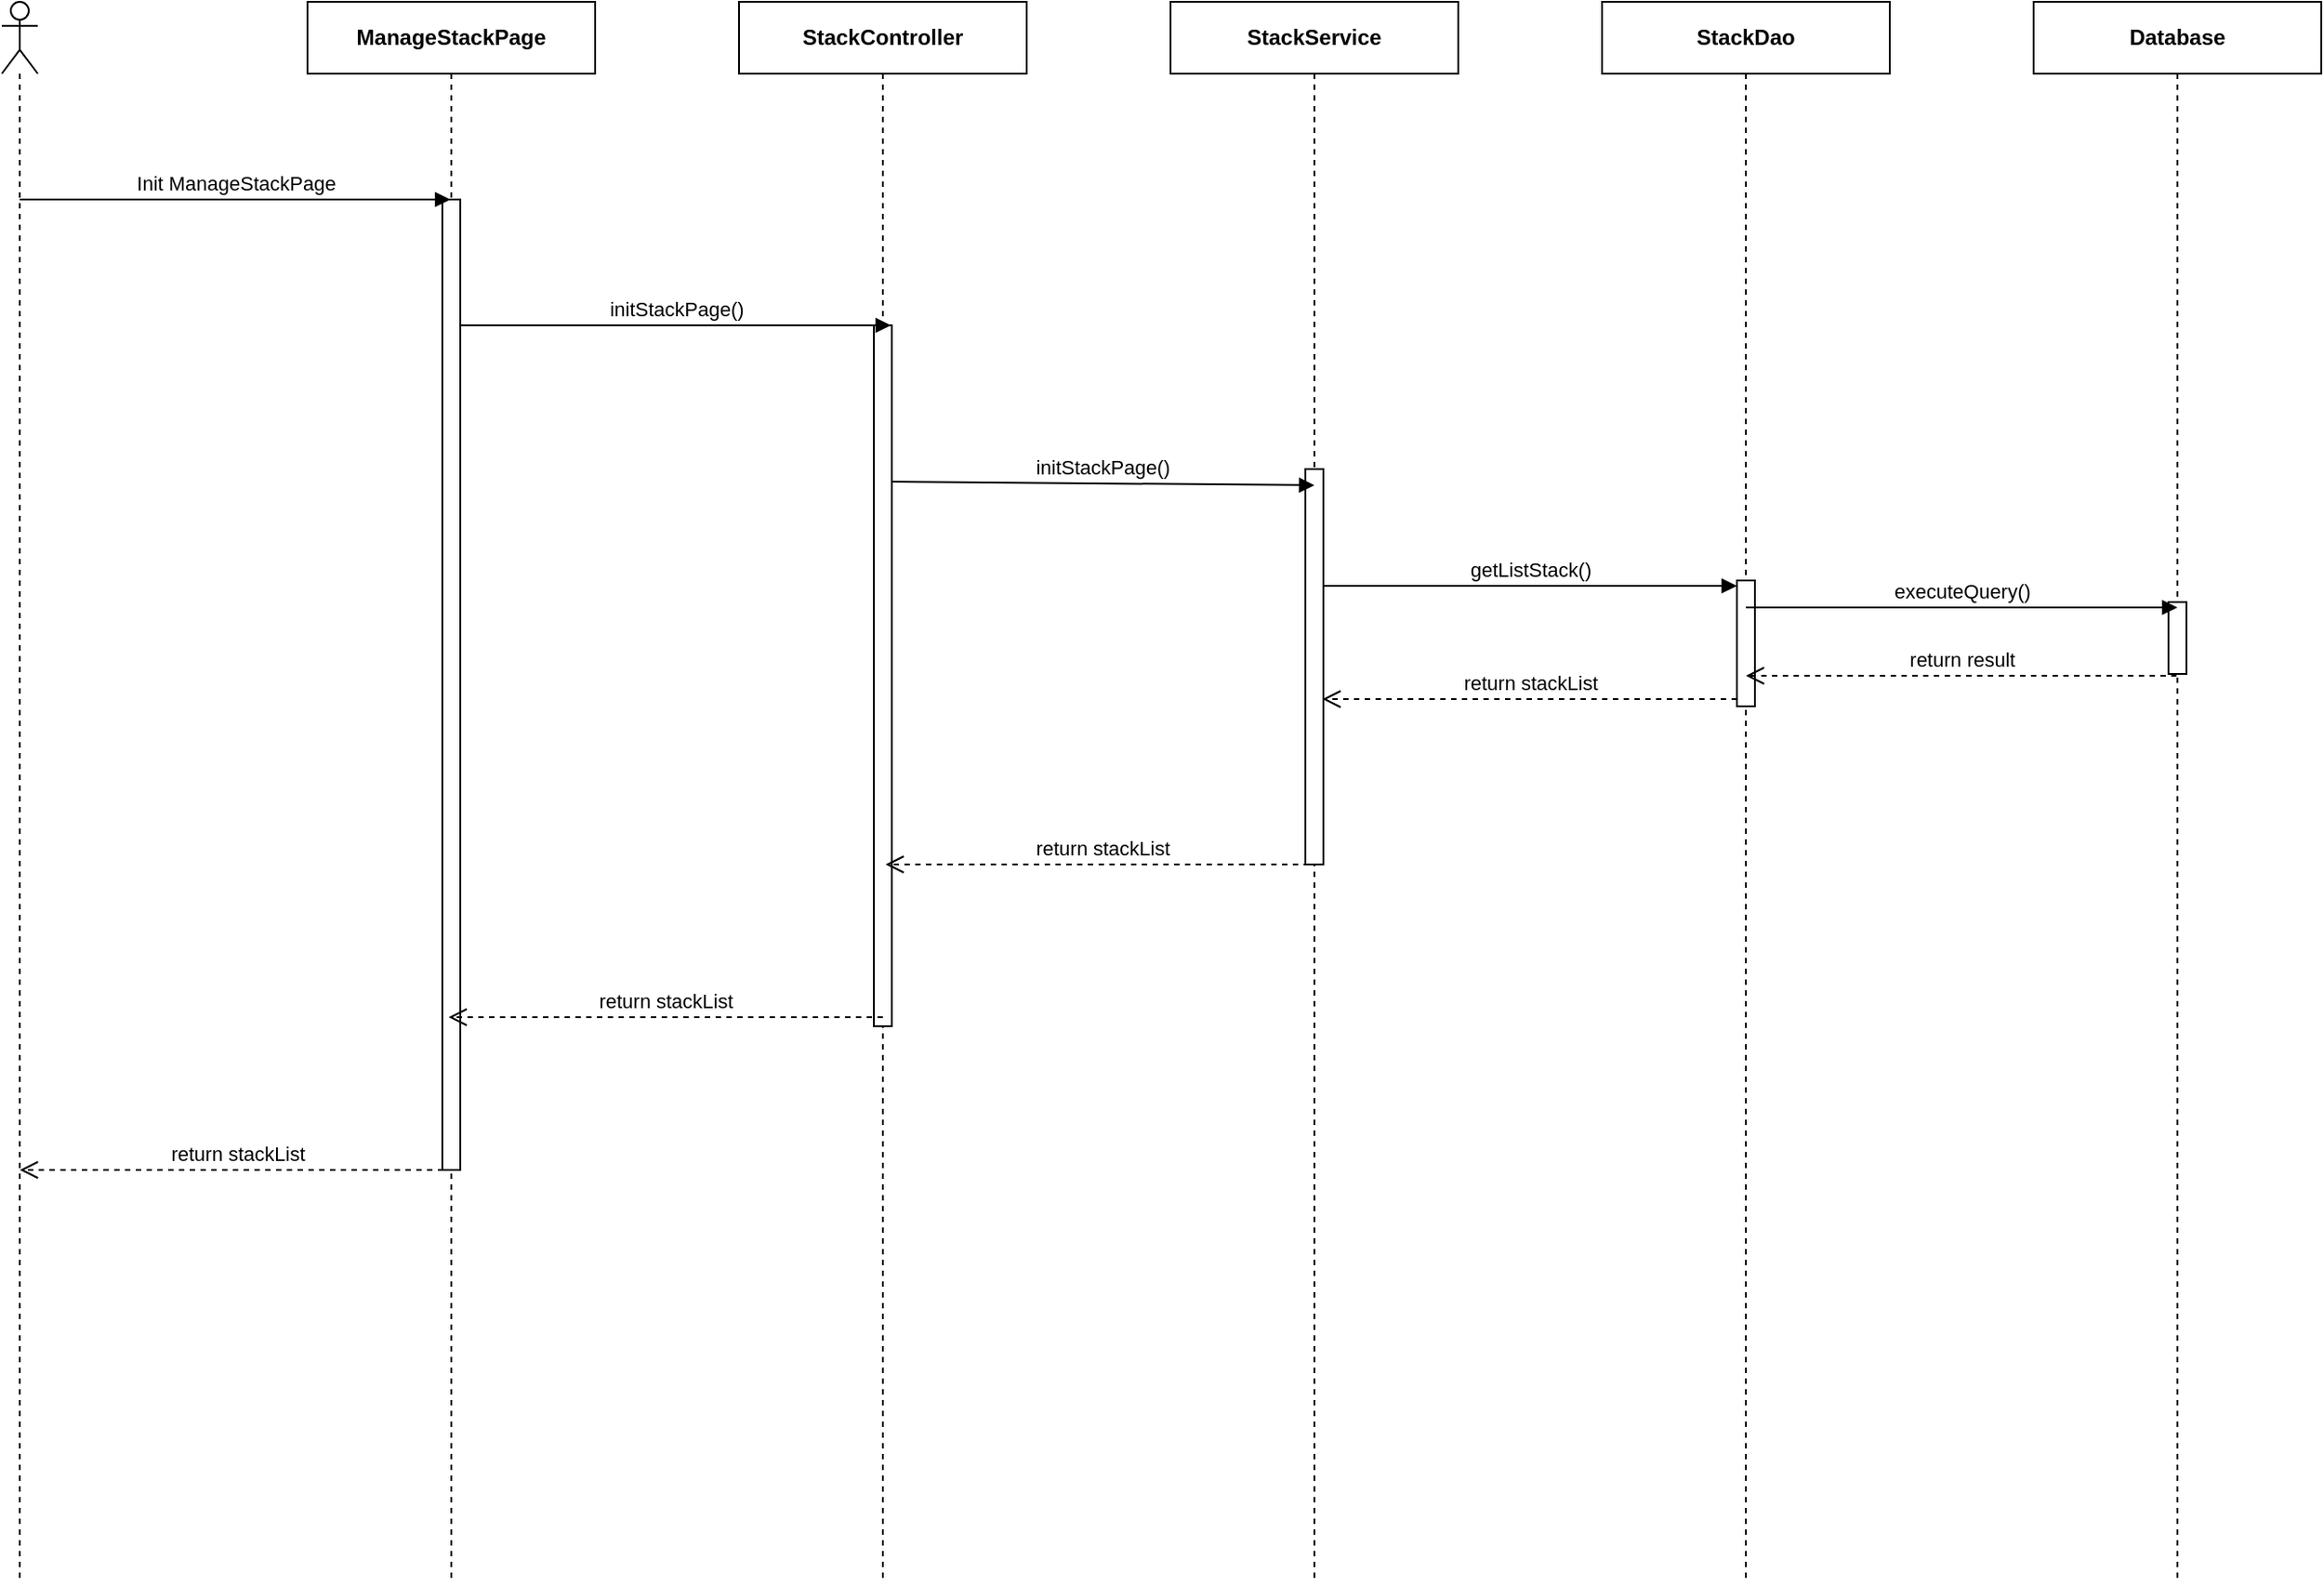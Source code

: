 <mxfile version="14.4.3" type="device" pages="4"><diagram id="47thU3d5QJmOqd_tB6kh" name="Ev01"><mxGraphModel dx="1346" dy="748" grid="1" gridSize="10" guides="1" tooltips="1" connect="1" arrows="1" fold="1" page="1" pageScale="1" pageWidth="850" pageHeight="1100" math="0" shadow="0"><root><mxCell id="0"/><mxCell id="1" parent="0"/><mxCell id="bU_F-6_OyCtbjzTkW9dC-1" value="" style="shape=umlLifeline;participant=umlActor;perimeter=lifelinePerimeter;whiteSpace=wrap;html=1;container=1;collapsible=0;recursiveResize=0;verticalAlign=top;spacingTop=36;outlineConnect=0;" parent="1" vertex="1"><mxGeometry x="310" y="80" width="20" height="880" as="geometry"/></mxCell><mxCell id="bU_F-6_OyCtbjzTkW9dC-2" value="&lt;b&gt;ManageStackPage&lt;/b&gt;" style="shape=umlLifeline;perimeter=lifelinePerimeter;whiteSpace=wrap;html=1;container=1;collapsible=0;recursiveResize=0;outlineConnect=0;" parent="1" vertex="1"><mxGeometry x="480" y="80" width="160" height="880" as="geometry"/></mxCell><mxCell id="bU_F-6_OyCtbjzTkW9dC-3" value="" style="html=1;points=[];perimeter=orthogonalPerimeter;" parent="bU_F-6_OyCtbjzTkW9dC-2" vertex="1"><mxGeometry x="75" y="110" width="10" height="540" as="geometry"/></mxCell><mxCell id="bU_F-6_OyCtbjzTkW9dC-4" value="&lt;b&gt;StackDao&lt;/b&gt;" style="shape=umlLifeline;perimeter=lifelinePerimeter;whiteSpace=wrap;html=1;container=1;collapsible=0;recursiveResize=0;outlineConnect=0;" parent="1" vertex="1"><mxGeometry x="1200" y="80" width="160" height="880" as="geometry"/></mxCell><mxCell id="bU_F-6_OyCtbjzTkW9dC-5" value="" style="html=1;points=[];perimeter=orthogonalPerimeter;" parent="bU_F-6_OyCtbjzTkW9dC-4" vertex="1"><mxGeometry x="75" y="322" width="10" height="70" as="geometry"/></mxCell><mxCell id="bU_F-6_OyCtbjzTkW9dC-6" value="getListStack()" style="html=1;verticalAlign=bottom;endArrow=block;entryX=0;entryY=0;" parent="bU_F-6_OyCtbjzTkW9dC-4" edge="1"><mxGeometry relative="1" as="geometry"><mxPoint x="-155.5" y="325" as="sourcePoint"/><mxPoint x="75" y="325" as="targetPoint"/></mxGeometry></mxCell><mxCell id="bU_F-6_OyCtbjzTkW9dC-7" value="return stackList" style="html=1;verticalAlign=bottom;endArrow=open;dashed=1;endSize=8;exitX=0;exitY=0.95;" parent="bU_F-6_OyCtbjzTkW9dC-4" edge="1"><mxGeometry relative="1" as="geometry"><mxPoint x="-155.5" y="388.0" as="targetPoint"/><mxPoint x="75" y="388" as="sourcePoint"/></mxGeometry></mxCell><mxCell id="bU_F-6_OyCtbjzTkW9dC-8" value="&lt;b&gt;Stack&lt;/b&gt;&lt;b&gt;Service&lt;/b&gt;" style="shape=umlLifeline;perimeter=lifelinePerimeter;whiteSpace=wrap;html=1;container=1;collapsible=0;recursiveResize=0;outlineConnect=0;" parent="1" vertex="1"><mxGeometry x="960" y="80" width="160" height="880" as="geometry"/></mxCell><mxCell id="bU_F-6_OyCtbjzTkW9dC-9" value="" style="html=1;points=[];perimeter=orthogonalPerimeter;" parent="bU_F-6_OyCtbjzTkW9dC-8" vertex="1"><mxGeometry x="75" y="260" width="10" height="220" as="geometry"/></mxCell><mxCell id="bU_F-6_OyCtbjzTkW9dC-10" value="&lt;b&gt;StackController&lt;/b&gt;" style="shape=umlLifeline;perimeter=lifelinePerimeter;whiteSpace=wrap;html=1;container=1;collapsible=0;recursiveResize=0;outlineConnect=0;" parent="1" vertex="1"><mxGeometry x="720" y="80" width="160" height="880" as="geometry"/></mxCell><mxCell id="bU_F-6_OyCtbjzTkW9dC-11" value="" style="html=1;points=[];perimeter=orthogonalPerimeter;" parent="bU_F-6_OyCtbjzTkW9dC-10" vertex="1"><mxGeometry x="75" y="180" width="10" height="390" as="geometry"/></mxCell><mxCell id="bU_F-6_OyCtbjzTkW9dC-14" value="Init ManageStackPage" style="html=1;verticalAlign=bottom;endArrow=block;" parent="1" target="bU_F-6_OyCtbjzTkW9dC-2" edge="1"><mxGeometry width="80" relative="1" as="geometry"><mxPoint x="320" y="190" as="sourcePoint"/><mxPoint x="400" y="190" as="targetPoint"/></mxGeometry></mxCell><mxCell id="bU_F-6_OyCtbjzTkW9dC-15" value="initStackPage()" style="html=1;verticalAlign=bottom;endArrow=block;" parent="1" edge="1"><mxGeometry width="80" relative="1" as="geometry"><mxPoint x="565" y="260.0" as="sourcePoint"/><mxPoint x="804.5" y="260.0" as="targetPoint"/></mxGeometry></mxCell><mxCell id="bU_F-6_OyCtbjzTkW9dC-16" value="initStackPage()" style="html=1;verticalAlign=bottom;endArrow=block;" parent="1" edge="1"><mxGeometry relative="1" as="geometry"><mxPoint x="805" y="347.0" as="sourcePoint"/><mxPoint x="1040" y="349" as="targetPoint"/></mxGeometry></mxCell><mxCell id="bU_F-6_OyCtbjzTkW9dC-17" value="return stackList" style="html=1;verticalAlign=bottom;endArrow=open;dashed=1;endSize=8;" parent="1" edge="1"><mxGeometry relative="1" as="geometry"><mxPoint x="801.5" y="560" as="targetPoint"/><mxPoint x="1043" y="560" as="sourcePoint"/></mxGeometry></mxCell><mxCell id="9xRS85a6YRHVU1Yxb_vQ-1" value="&lt;b&gt;Database&lt;/b&gt;" style="shape=umlLifeline;perimeter=lifelinePerimeter;whiteSpace=wrap;html=1;container=1;collapsible=0;recursiveResize=0;outlineConnect=0;" parent="1" vertex="1"><mxGeometry x="1440" y="80" width="160" height="880" as="geometry"/></mxCell><mxCell id="9xRS85a6YRHVU1Yxb_vQ-2" value="" style="html=1;points=[];perimeter=orthogonalPerimeter;" parent="9xRS85a6YRHVU1Yxb_vQ-1" vertex="1"><mxGeometry x="75" y="334" width="10" height="40" as="geometry"/></mxCell><mxCell id="9xRS85a6YRHVU1Yxb_vQ-3" value="executeQuery()" style="html=1;verticalAlign=bottom;endArrow=block;" parent="1" edge="1"><mxGeometry relative="1" as="geometry"><mxPoint x="1280" y="417" as="sourcePoint"/><mxPoint x="1520" y="417" as="targetPoint"/></mxGeometry></mxCell><mxCell id="9xRS85a6YRHVU1Yxb_vQ-4" value="return result" style="html=1;verticalAlign=bottom;endArrow=open;dashed=1;endSize=8;" parent="1" edge="1"><mxGeometry relative="1" as="geometry"><mxPoint x="1280" y="455" as="targetPoint"/><mxPoint x="1519.5" y="455" as="sourcePoint"/></mxGeometry></mxCell><mxCell id="fKiRq7Ic3hCqvqU1qRh6-1" value="return stackList" style="html=1;verticalAlign=bottom;endArrow=open;dashed=1;endSize=8;" parent="1" edge="1"><mxGeometry relative="1" as="geometry"><mxPoint x="558.5" y="645" as="targetPoint"/><mxPoint x="800" y="645" as="sourcePoint"/></mxGeometry></mxCell><mxCell id="S7PvQohsrVuzb_ckfyF0-1" value="return stackList" style="html=1;verticalAlign=bottom;endArrow=open;dashed=1;endSize=8;" edge="1" parent="1"><mxGeometry relative="1" as="geometry"><mxPoint x="320" y="730" as="targetPoint"/><mxPoint x="561.5" y="730" as="sourcePoint"/></mxGeometry></mxCell></root></mxGraphModel></diagram><diagram id="zqOGU83j3x8lJa50RAJi" name="Ev02"><mxGraphModel dx="1346" dy="748" grid="1" gridSize="10" guides="1" tooltips="1" connect="1" arrows="1" fold="1" page="1" pageScale="1" pageWidth="850" pageHeight="1100" math="0" shadow="0"><root><mxCell id="xmpN4wH-PkI5GmKknaPG-0"/><mxCell id="xmpN4wH-PkI5GmKknaPG-1" parent="xmpN4wH-PkI5GmKknaPG-0"/><mxCell id="NCbhQoZ98jbUpbdaDv8F-1" value="" style="shape=umlLifeline;participant=umlActor;perimeter=lifelinePerimeter;whiteSpace=wrap;html=1;container=1;collapsible=0;recursiveResize=0;verticalAlign=top;spacingTop=36;outlineConnect=0;" parent="xmpN4wH-PkI5GmKknaPG-1" vertex="1"><mxGeometry x="310" y="80" width="20" height="1020" as="geometry"/></mxCell><mxCell id="NCbhQoZ98jbUpbdaDv8F-2" value="&lt;b&gt;ManagStackPage&lt;/b&gt;" style="shape=umlLifeline;perimeter=lifelinePerimeter;whiteSpace=wrap;html=1;container=1;collapsible=0;recursiveResize=0;outlineConnect=0;" parent="xmpN4wH-PkI5GmKknaPG-1" vertex="1"><mxGeometry x="480" y="80" width="160" height="1020" as="geometry"/></mxCell><mxCell id="NCbhQoZ98jbUpbdaDv8F-3" value="" style="html=1;points=[];perimeter=orthogonalPerimeter;" parent="NCbhQoZ98jbUpbdaDv8F-2" vertex="1"><mxGeometry x="75" y="110" width="10" height="590" as="geometry"/></mxCell><mxCell id="NCbhQoZ98jbUpbdaDv8F-4" value="&lt;b&gt;StackDao&lt;/b&gt;" style="shape=umlLifeline;perimeter=lifelinePerimeter;whiteSpace=wrap;html=1;container=1;collapsible=0;recursiveResize=0;outlineConnect=0;" parent="xmpN4wH-PkI5GmKknaPG-1" vertex="1"><mxGeometry x="1200" y="80" width="160" height="1020" as="geometry"/></mxCell><mxCell id="NCbhQoZ98jbUpbdaDv8F-5" value="" style="html=1;points=[];perimeter=orthogonalPerimeter;" parent="NCbhQoZ98jbUpbdaDv8F-4" vertex="1"><mxGeometry x="75" y="464" width="10" height="80" as="geometry"/></mxCell><mxCell id="NCbhQoZ98jbUpbdaDv8F-6" value="&lt;b&gt;Stack&lt;/b&gt;&lt;b&gt;Service&lt;/b&gt;" style="shape=umlLifeline;perimeter=lifelinePerimeter;whiteSpace=wrap;html=1;container=1;collapsible=0;recursiveResize=0;outlineConnect=0;" parent="xmpN4wH-PkI5GmKknaPG-1" vertex="1"><mxGeometry x="960" y="80" width="160" height="1020" as="geometry"/></mxCell><mxCell id="NCbhQoZ98jbUpbdaDv8F-7" value="" style="html=1;points=[];perimeter=orthogonalPerimeter;" parent="NCbhQoZ98jbUpbdaDv8F-6" vertex="1"><mxGeometry x="75" y="400" width="10" height="200" as="geometry"/></mxCell><mxCell id="NCbhQoZ98jbUpbdaDv8F-8" value="&lt;b&gt;StackController&lt;/b&gt;" style="shape=umlLifeline;perimeter=lifelinePerimeter;whiteSpace=wrap;html=1;container=1;collapsible=0;recursiveResize=0;outlineConnect=0;" parent="xmpN4wH-PkI5GmKknaPG-1" vertex="1"><mxGeometry x="720" y="80" width="160" height="1020" as="geometry"/></mxCell><mxCell id="NCbhQoZ98jbUpbdaDv8F-9" value="" style="html=1;points=[];perimeter=orthogonalPerimeter;" parent="NCbhQoZ98jbUpbdaDv8F-8" vertex="1"><mxGeometry x="75" y="310" width="10" height="340" as="geometry"/></mxCell><mxCell id="NCbhQoZ98jbUpbdaDv8F-12" value="Click Button Search" style="html=1;verticalAlign=bottom;endArrow=block;" parent="xmpN4wH-PkI5GmKknaPG-1" target="NCbhQoZ98jbUpbdaDv8F-2" edge="1"><mxGeometry width="80" relative="1" as="geometry"><mxPoint x="320" y="190" as="sourcePoint"/><mxPoint x="400" y="190" as="targetPoint"/></mxGeometry></mxCell><mxCell id="NCbhQoZ98jbUpbdaDv8F-13" value="search&lt;span style=&quot;text-align: left&quot;&gt;Stack&lt;/span&gt;(param)" style="html=1;verticalAlign=bottom;endArrow=block;" parent="xmpN4wH-PkI5GmKknaPG-1" edge="1"><mxGeometry width="80" relative="1" as="geometry"><mxPoint x="565" y="390.0" as="sourcePoint"/><mxPoint x="804.5" y="390.0" as="targetPoint"/></mxGeometry></mxCell><mxCell id="NCbhQoZ98jbUpbdaDv8F-14" value="search&lt;span style=&quot;text-align: left&quot;&gt;Stack&lt;/span&gt;(param)" style="html=1;verticalAlign=bottom;endArrow=block;" parent="xmpN4wH-PkI5GmKknaPG-1" edge="1"><mxGeometry x="0.148" y="8" relative="1" as="geometry"><mxPoint x="805" y="477.0" as="sourcePoint"/><mxPoint x="1040" y="479" as="targetPoint"/><mxPoint as="offset"/></mxGeometry></mxCell><mxCell id="NCbhQoZ98jbUpbdaDv8F-18" value="search&lt;span style=&quot;text-align: left&quot;&gt;Stack&lt;/span&gt;(param)" style="html=1;verticalAlign=bottom;endArrow=block;entryX=0;entryY=0;" parent="xmpN4wH-PkI5GmKknaPG-1" target="NCbhQoZ98jbUpbdaDv8F-5" edge="1"><mxGeometry relative="1" as="geometry"><mxPoint x="1044.5" y="544" as="sourcePoint"/></mxGeometry></mxCell><mxCell id="NCbhQoZ98jbUpbdaDv8F-19" value="return stackList" style="html=1;verticalAlign=bottom;endArrow=open;dashed=1;endSize=8;exitX=0;exitY=0.95;" parent="xmpN4wH-PkI5GmKknaPG-1" source="NCbhQoZ98jbUpbdaDv8F-5" edge="1"><mxGeometry relative="1" as="geometry"><mxPoint x="1044.5" y="620" as="targetPoint"/></mxGeometry></mxCell><mxCell id="NCbhQoZ98jbUpbdaDv8F-25" value="" style="html=1;points=[];perimeter=orthogonalPerimeter;" parent="xmpN4wH-PkI5GmKknaPG-1" vertex="1"><mxGeometry x="560" y="250" width="10" height="40" as="geometry"/></mxCell><mxCell id="NCbhQoZ98jbUpbdaDv8F-26" value="checkForm()" style="edgeStyle=orthogonalEdgeStyle;html=1;align=left;spacingLeft=2;endArrow=block;rounded=0;entryX=1;entryY=0;" parent="xmpN4wH-PkI5GmKknaPG-1" target="NCbhQoZ98jbUpbdaDv8F-25" edge="1"><mxGeometry relative="1" as="geometry"><mxPoint x="565" y="230" as="sourcePoint"/><Array as="points"><mxPoint x="590" y="230"/></Array></mxGeometry></mxCell><mxCell id="NCbhQoZ98jbUpbdaDv8F-27" value="return checkRes" style="text;html=1;align=center;verticalAlign=middle;resizable=0;points=[];autosize=1;" parent="xmpN4wH-PkI5GmKknaPG-1" vertex="1"><mxGeometry x="570" y="250" width="100" height="20" as="geometry"/></mxCell><mxCell id="KPZX6Za2UvGaYdVi10aT-0" value="&lt;b&gt;Database&lt;/b&gt;" style="shape=umlLifeline;perimeter=lifelinePerimeter;whiteSpace=wrap;html=1;container=1;collapsible=0;recursiveResize=0;outlineConnect=0;" parent="xmpN4wH-PkI5GmKknaPG-1" vertex="1"><mxGeometry x="1440" y="80" width="160" height="1200" as="geometry"/></mxCell><mxCell id="KPZX6Za2UvGaYdVi10aT-1" value="" style="html=1;points=[];perimeter=orthogonalPerimeter;" parent="KPZX6Za2UvGaYdVi10aT-0" vertex="1"><mxGeometry x="75" y="482" width="10" height="40" as="geometry"/></mxCell><mxCell id="KPZX6Za2UvGaYdVi10aT-2" value="executeQuery()" style="html=1;verticalAlign=bottom;endArrow=block;" parent="xmpN4wH-PkI5GmKknaPG-1" edge="1"><mxGeometry relative="1" as="geometry"><mxPoint x="1280" y="565" as="sourcePoint"/><mxPoint x="1520" y="565" as="targetPoint"/></mxGeometry></mxCell><mxCell id="KPZX6Za2UvGaYdVi10aT-3" value="return result" style="html=1;verticalAlign=bottom;endArrow=open;dashed=1;endSize=8;" parent="xmpN4wH-PkI5GmKknaPG-1" edge="1"><mxGeometry relative="1" as="geometry"><mxPoint x="1280" y="602.0" as="targetPoint"/><mxPoint x="1514.5" y="602.0" as="sourcePoint"/></mxGeometry></mxCell><mxCell id="KPZX6Za2UvGaYdVi10aT-4" value="return stackList" style="html=1;verticalAlign=bottom;endArrow=open;dashed=1;endSize=8;" parent="xmpN4wH-PkI5GmKknaPG-1" edge="1"><mxGeometry relative="1" as="geometry"><mxPoint x="795" y="732.0" as="sourcePoint"/><mxPoint x="560" y="732.0" as="targetPoint"/></mxGeometry></mxCell><mxCell id="KPZX6Za2UvGaYdVi10aT-13" value="return stackList" style="html=1;verticalAlign=bottom;endArrow=open;dashed=1;endSize=8;" parent="xmpN4wH-PkI5GmKknaPG-1" edge="1"><mxGeometry relative="1" as="geometry"><mxPoint x="798.5" y="679" as="targetPoint"/><mxPoint x="1040" y="679.0" as="sourcePoint"/></mxGeometry></mxCell><mxCell id="iI26xpCleoVfVFTpvM1C-5" value="return stackList" style="html=1;verticalAlign=bottom;endArrow=open;dashed=1;endSize=8;" parent="xmpN4wH-PkI5GmKknaPG-1" edge="1"><mxGeometry relative="1" as="geometry"><mxPoint x="555" y="777.0" as="sourcePoint"/><mxPoint x="320" y="777.0" as="targetPoint"/></mxGeometry></mxCell></root></mxGraphModel></diagram><diagram id="Zd7nEknbidvbD1_Ywesf" name="Ev03"><mxGraphModel dx="1346" dy="748" grid="1" gridSize="10" guides="1" tooltips="1" connect="1" arrows="1" fold="1" page="1" pageScale="1" pageWidth="850" pageHeight="1100" math="0" shadow="0"><root><mxCell id="IXsvatTiuDuzVV3YFCZV-0"/><mxCell id="IXsvatTiuDuzVV3YFCZV-1" parent="IXsvatTiuDuzVV3YFCZV-0"/><mxCell id="t6iDk_tqFf_wyQ02NTMa-0" value="" style="shape=umlLifeline;participant=umlActor;perimeter=lifelinePerimeter;whiteSpace=wrap;html=1;container=1;collapsible=0;recursiveResize=0;verticalAlign=top;spacingTop=36;outlineConnect=0;" parent="IXsvatTiuDuzVV3YFCZV-1" vertex="1"><mxGeometry x="310" y="80" width="20" height="320" as="geometry"/></mxCell><mxCell id="t6iDk_tqFf_wyQ02NTMa-1" value="&lt;b&gt;ManageStackPage&lt;/b&gt;" style="shape=umlLifeline;perimeter=lifelinePerimeter;whiteSpace=wrap;html=1;container=1;collapsible=0;recursiveResize=0;outlineConnect=0;" parent="IXsvatTiuDuzVV3YFCZV-1" vertex="1"><mxGeometry x="480" y="80" width="160" height="320" as="geometry"/></mxCell><mxCell id="t6iDk_tqFf_wyQ02NTMa-2" value="" style="html=1;points=[];perimeter=orthogonalPerimeter;" parent="t6iDk_tqFf_wyQ02NTMa-1" vertex="1"><mxGeometry x="75" y="110" width="10" height="160" as="geometry"/></mxCell><mxCell id="t6iDk_tqFf_wyQ02NTMa-3" value="&lt;b&gt;StackDetailPage&lt;/b&gt;" style="shape=umlLifeline;perimeter=lifelinePerimeter;whiteSpace=wrap;html=1;container=1;collapsible=0;recursiveResize=0;outlineConnect=0;" parent="IXsvatTiuDuzVV3YFCZV-1" vertex="1"><mxGeometry x="720" y="80" width="160" height="320" as="geometry"/></mxCell><mxCell id="t6iDk_tqFf_wyQ02NTMa-4" value="Click Stack Item" style="html=1;verticalAlign=bottom;endArrow=block;" parent="IXsvatTiuDuzVV3YFCZV-1" target="t6iDk_tqFf_wyQ02NTMa-1" edge="1"><mxGeometry width="80" relative="1" as="geometry"><mxPoint x="320" y="190" as="sourcePoint"/><mxPoint x="400" y="190" as="targetPoint"/></mxGeometry></mxCell><mxCell id="t6iDk_tqFf_wyQ02NTMa-8" value="changeScreen(&quot;StackDetailPage&quot;" style="html=1;verticalAlign=bottom;endArrow=block;" parent="IXsvatTiuDuzVV3YFCZV-1" target="t6iDk_tqFf_wyQ02NTMa-3" edge="1"><mxGeometry width="80" relative="1" as="geometry"><mxPoint x="560" y="340" as="sourcePoint"/><mxPoint x="640" y="340" as="targetPoint"/></mxGeometry></mxCell></root></mxGraphModel></diagram><diagram id="9HD9e4G1luiTZwpERDL5" name="Ev04"><mxGraphModel dx="1346" dy="748" grid="1" gridSize="10" guides="1" tooltips="1" connect="1" arrows="1" fold="1" page="1" pageScale="1" pageWidth="850" pageHeight="1100" math="0" shadow="0"><root><mxCell id="yixXiSnFRYAB6GE7QT3h-0"/><mxCell id="yixXiSnFRYAB6GE7QT3h-1" parent="yixXiSnFRYAB6GE7QT3h-0"/><mxCell id="KqsMgwJwiY-pvtzxQ4E_-0" value="" style="shape=umlLifeline;participant=umlActor;perimeter=lifelinePerimeter;whiteSpace=wrap;html=1;container=1;collapsible=0;recursiveResize=0;verticalAlign=top;spacingTop=36;outlineConnect=0;" parent="yixXiSnFRYAB6GE7QT3h-1" vertex="1"><mxGeometry x="310" y="80" width="20" height="280" as="geometry"/></mxCell><mxCell id="KqsMgwJwiY-pvtzxQ4E_-1" value="&lt;b&gt;ManageStackPage&lt;/b&gt;" style="shape=umlLifeline;perimeter=lifelinePerimeter;whiteSpace=wrap;html=1;container=1;collapsible=0;recursiveResize=0;outlineConnect=0;" parent="yixXiSnFRYAB6GE7QT3h-1" vertex="1"><mxGeometry x="480" y="80" width="160" height="280" as="geometry"/></mxCell><mxCell id="KqsMgwJwiY-pvtzxQ4E_-2" value="" style="html=1;points=[];perimeter=orthogonalPerimeter;" parent="KqsMgwJwiY-pvtzxQ4E_-1" vertex="1"><mxGeometry x="75" y="110" width="10" height="90" as="geometry"/></mxCell><mxCell id="KqsMgwJwiY-pvtzxQ4E_-3" value="&lt;b&gt;ManageStackPage&lt;/b&gt;" style="shape=umlLifeline;perimeter=lifelinePerimeter;whiteSpace=wrap;html=1;container=1;collapsible=0;recursiveResize=0;outlineConnect=0;" parent="yixXiSnFRYAB6GE7QT3h-1" vertex="1"><mxGeometry x="720" y="80" width="160" height="280" as="geometry"/></mxCell><mxCell id="KqsMgwJwiY-pvtzxQ4E_-4" value="Click Button Create Stack" style="html=1;verticalAlign=bottom;endArrow=block;" parent="yixXiSnFRYAB6GE7QT3h-1" target="KqsMgwJwiY-pvtzxQ4E_-1" edge="1"><mxGeometry width="80" relative="1" as="geometry"><mxPoint x="320" y="190" as="sourcePoint"/><mxPoint x="400" y="190" as="targetPoint"/></mxGeometry></mxCell><mxCell id="KqsMgwJwiY-pvtzxQ4E_-5" value="changeScreen(&quot;ManageStackPage&quot;)" style="html=1;verticalAlign=bottom;endArrow=block;" parent="yixXiSnFRYAB6GE7QT3h-1" edge="1"><mxGeometry width="80" relative="1" as="geometry"><mxPoint x="560" y="266" as="sourcePoint"/><mxPoint x="799.5" y="266" as="targetPoint"/></mxGeometry></mxCell></root></mxGraphModel></diagram></mxfile>